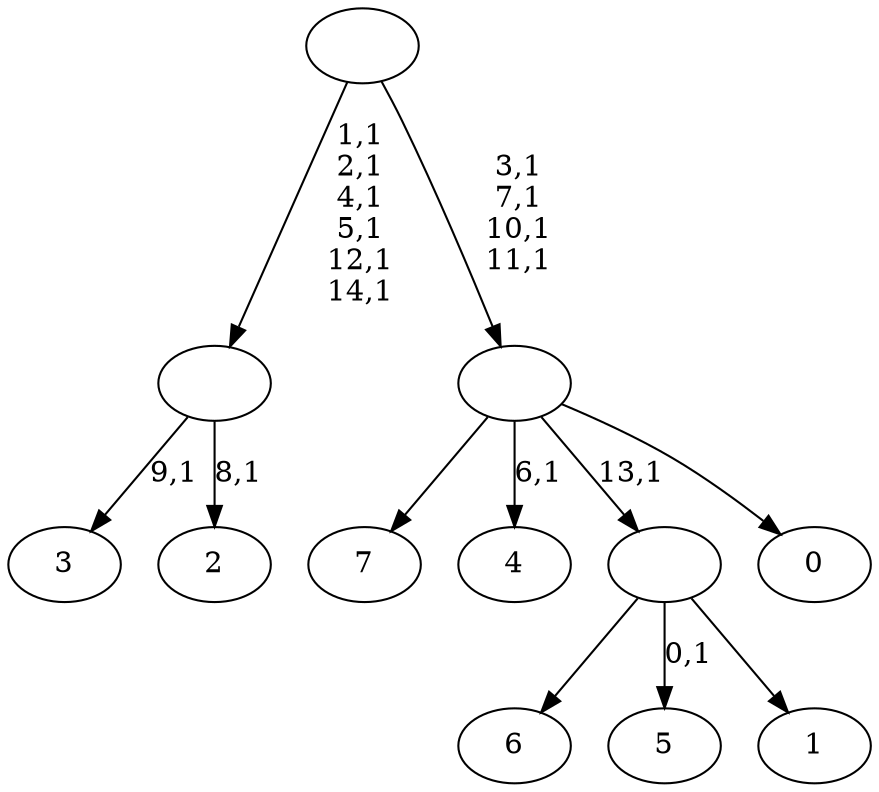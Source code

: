 digraph T {
	23 [label="7"]
	22 [label="6"]
	21 [label="5"]
	19 [label="4"]
	17 [label="3"]
	15 [label="2"]
	13 [label=""]
	7 [label="1"]
	6 [label=""]
	5 [label="0"]
	4 [label=""]
	0 [label=""]
	13 -> 15 [label="8,1"]
	13 -> 17 [label="9,1"]
	6 -> 21 [label="0,1"]
	6 -> 22 [label=""]
	6 -> 7 [label=""]
	4 -> 19 [label="6,1"]
	4 -> 23 [label=""]
	4 -> 6 [label="13,1"]
	4 -> 5 [label=""]
	0 -> 4 [label="3,1\n7,1\n10,1\n11,1"]
	0 -> 13 [label="1,1\n2,1\n4,1\n5,1\n12,1\n14,1"]
}
